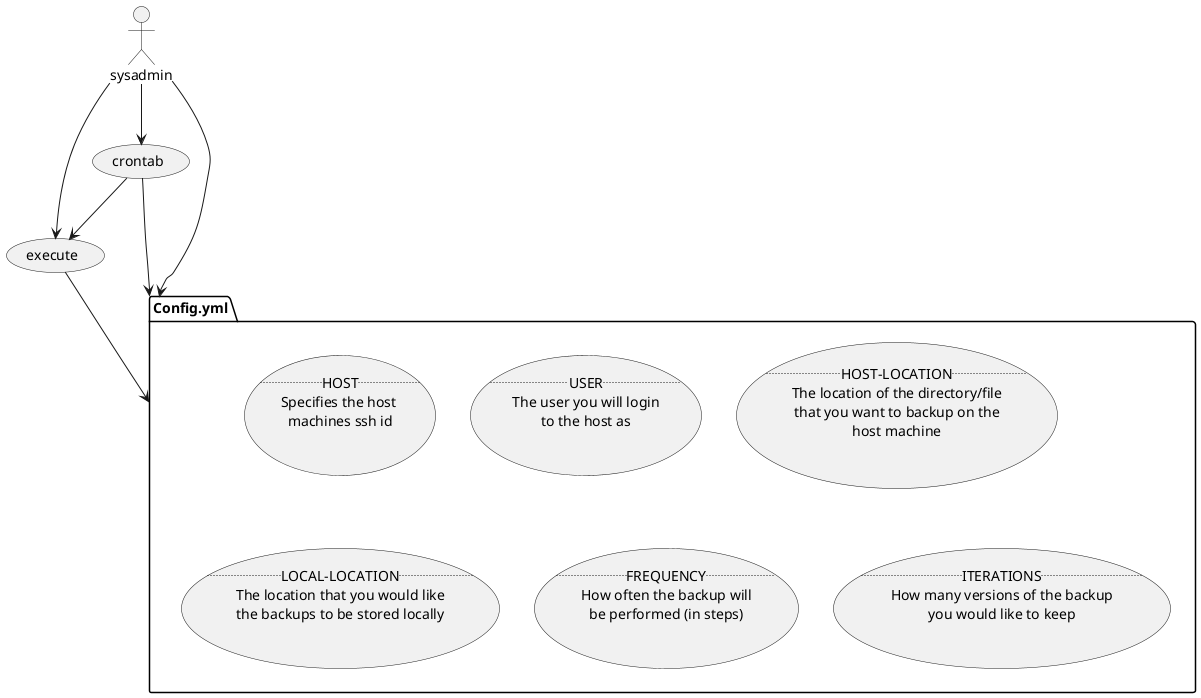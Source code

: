 @startuml use-case-diagram
usecase crontab
usecase execute
actor sysadmin as sys
package Config.yml {
    usecase h as "..HOST..
    Specifies the host 
    machines ssh id"
    usecase u as "..USER..
    The user you will login
    to the host as"
    usecase v as "..HOST-LOCATION..
    The location of the directory/file
    that you want to backup on the
    host machine"
    usecase l as "..LOCAL-LOCATION..
    The location that you would like
    the backups to be stored locally"
    usecase f as "..FREQUENCY..
    How often the backup will
    be performed (in steps)"
    usecase i as "..ITERATIONS..
    How many versions of the backup
    you would like to keep"
}

sys --> Config.yml
sys --> crontab
sys --> execute
crontab --> execute
crontab --> Config.yml
execute --> Config.yml
@enduml